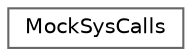 digraph "Graphical Class Hierarchy"
{
 // LATEX_PDF_SIZE
  bgcolor="transparent";
  edge [fontname=Helvetica,fontsize=10,labelfontname=Helvetica,labelfontsize=10];
  node [fontname=Helvetica,fontsize=10,shape=box,height=0.2,width=0.4];
  rankdir="LR";
  Node0 [id="Node000000",label="MockSysCalls",height=0.2,width=0.4,color="grey40", fillcolor="white", style="filled",URL="$classMockSysCalls.html",tooltip="Class to emulate the behavior of the system calls."];
}

